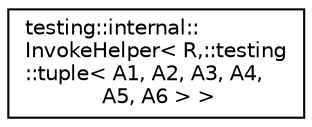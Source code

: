 digraph "Graphical Class Hierarchy"
{
  edge [fontname="Helvetica",fontsize="10",labelfontname="Helvetica",labelfontsize="10"];
  node [fontname="Helvetica",fontsize="10",shape=record];
  rankdir="LR";
  Node1 [label="testing::internal::\lInvokeHelper\< R,::testing\l::tuple\< A1, A2, A3, A4,\l A5, A6 \> \>",height=0.2,width=0.4,color="black", fillcolor="white", style="filled",URL="$classtesting_1_1internal_1_1_invoke_helper_3_01_r_00_1_1testing_1_1tuple_3_01_a1_00_01_a2_00_01_6f3c1b6c3435aa3488b058deeeb8a74f.html"];
}

